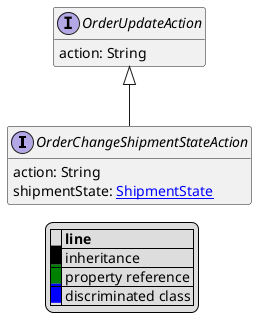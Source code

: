 @startuml

hide empty fields
hide empty methods
legend
|= |= line |
|<back:black>   </back>| inheritance |
|<back:green>   </back>| property reference |
|<back:blue>   </back>| discriminated class |
endlegend
interface OrderChangeShipmentStateAction [[OrderChangeShipmentStateAction.svg]] extends OrderUpdateAction {
    action: String
    shipmentState: [[ShipmentState.svg ShipmentState]]
}
interface OrderUpdateAction [[OrderUpdateAction.svg]]  {
    action: String
}





@enduml
